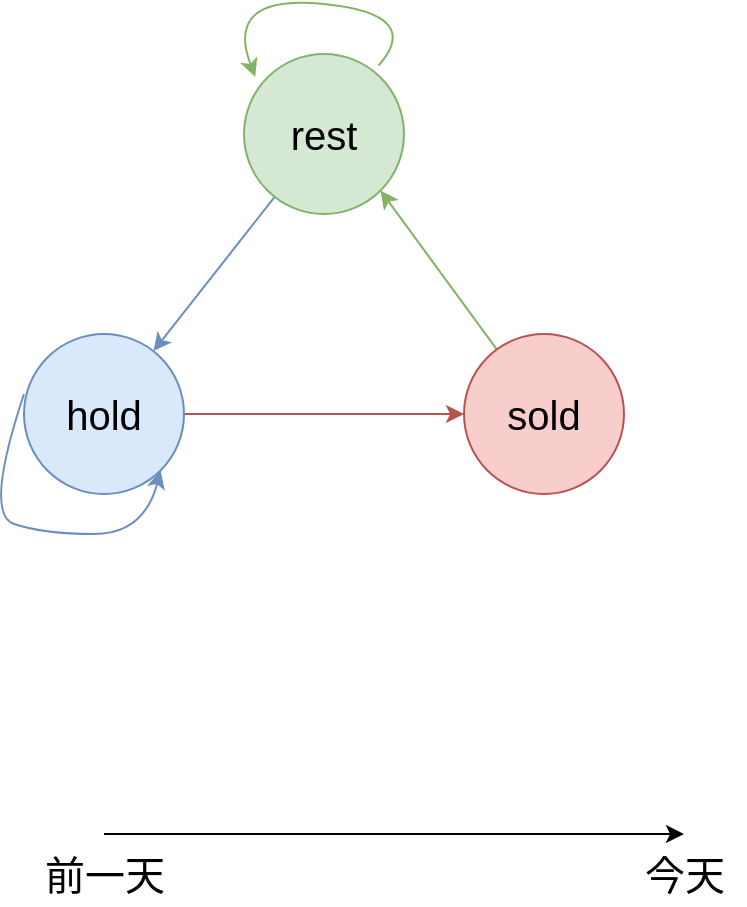 <mxfile version="16.5.6" type="github">
  <diagram id="056hW4QH7uWl78H2ZJDK" name="Page-1">
    <mxGraphModel dx="1550" dy="867" grid="1" gridSize="10" guides="1" tooltips="1" connect="1" arrows="1" fold="1" page="1" pageScale="1" pageWidth="827" pageHeight="1169" math="0" shadow="0">
      <root>
        <mxCell id="0" />
        <mxCell id="1" parent="0" />
        <mxCell id="nDP3Mw16PnsZ0yx1nD3o-14" style="edgeStyle=none;rounded=0;orthogonalLoop=1;jettySize=auto;html=1;fontSize=20;fillColor=#dae8fc;strokeColor=#6c8ebf;" edge="1" parent="1" source="nDP3Mw16PnsZ0yx1nD3o-1" target="nDP3Mw16PnsZ0yx1nD3o-2">
          <mxGeometry relative="1" as="geometry" />
        </mxCell>
        <mxCell id="nDP3Mw16PnsZ0yx1nD3o-1" value="&lt;font style=&quot;font-size: 20px&quot;&gt;rest&lt;/font&gt;" style="ellipse;whiteSpace=wrap;html=1;aspect=fixed;fillColor=#d5e8d4;strokeColor=#82b366;" vertex="1" parent="1">
          <mxGeometry x="350" y="210" width="80" height="80" as="geometry" />
        </mxCell>
        <mxCell id="nDP3Mw16PnsZ0yx1nD3o-16" style="edgeStyle=none;rounded=0;orthogonalLoop=1;jettySize=auto;html=1;entryX=0;entryY=0.5;entryDx=0;entryDy=0;fontSize=20;fillColor=#f8cecc;strokeColor=#b85450;" edge="1" parent="1" source="nDP3Mw16PnsZ0yx1nD3o-2" target="nDP3Mw16PnsZ0yx1nD3o-3">
          <mxGeometry relative="1" as="geometry" />
        </mxCell>
        <mxCell id="nDP3Mw16PnsZ0yx1nD3o-2" value="&lt;font style=&quot;font-size: 20px&quot;&gt;hold&lt;/font&gt;" style="ellipse;whiteSpace=wrap;html=1;aspect=fixed;fillColor=#dae8fc;strokeColor=#6c8ebf;" vertex="1" parent="1">
          <mxGeometry x="240" y="350" width="80" height="80" as="geometry" />
        </mxCell>
        <mxCell id="nDP3Mw16PnsZ0yx1nD3o-17" style="edgeStyle=none;rounded=0;orthogonalLoop=1;jettySize=auto;html=1;entryX=1;entryY=1;entryDx=0;entryDy=0;fontSize=20;fillColor=#d5e8d4;strokeColor=#82b366;" edge="1" parent="1" source="nDP3Mw16PnsZ0yx1nD3o-3" target="nDP3Mw16PnsZ0yx1nD3o-1">
          <mxGeometry relative="1" as="geometry" />
        </mxCell>
        <mxCell id="nDP3Mw16PnsZ0yx1nD3o-3" value="&lt;font style=&quot;font-size: 20px&quot;&gt;sold&lt;/font&gt;" style="ellipse;whiteSpace=wrap;html=1;aspect=fixed;fillColor=#f8cecc;strokeColor=#b85450;" vertex="1" parent="1">
          <mxGeometry x="460" y="350" width="80" height="80" as="geometry" />
        </mxCell>
        <mxCell id="nDP3Mw16PnsZ0yx1nD3o-9" value="" style="curved=1;endArrow=classic;html=1;rounded=0;fontSize=20;exitX=0.84;exitY=0.073;exitDx=0;exitDy=0;exitPerimeter=0;entryX=0.07;entryY=0.143;entryDx=0;entryDy=0;entryPerimeter=0;fillColor=#d5e8d4;strokeColor=#82b366;" edge="1" parent="1" source="nDP3Mw16PnsZ0yx1nD3o-1" target="nDP3Mw16PnsZ0yx1nD3o-1">
          <mxGeometry width="50" height="50" relative="1" as="geometry">
            <mxPoint x="410" y="200" as="sourcePoint" />
            <mxPoint x="460" y="150" as="targetPoint" />
            <Array as="points">
              <mxPoint x="440" y="190" />
              <mxPoint x="340" y="180" />
            </Array>
          </mxGeometry>
        </mxCell>
        <mxCell id="nDP3Mw16PnsZ0yx1nD3o-10" value="" style="endArrow=classic;html=1;rounded=0;fontSize=20;curved=1;" edge="1" parent="1">
          <mxGeometry width="50" height="50" relative="1" as="geometry">
            <mxPoint x="280" y="600" as="sourcePoint" />
            <mxPoint x="570" y="600" as="targetPoint" />
          </mxGeometry>
        </mxCell>
        <mxCell id="nDP3Mw16PnsZ0yx1nD3o-11" value="前一天" style="text;html=1;align=center;verticalAlign=middle;resizable=0;points=[];autosize=1;strokeColor=none;fillColor=none;fontSize=20;" vertex="1" parent="1">
          <mxGeometry x="240" y="605" width="80" height="30" as="geometry" />
        </mxCell>
        <mxCell id="nDP3Mw16PnsZ0yx1nD3o-12" value="今天" style="text;html=1;align=center;verticalAlign=middle;resizable=0;points=[];autosize=1;strokeColor=none;fillColor=none;fontSize=20;" vertex="1" parent="1">
          <mxGeometry x="540" y="605" width="60" height="30" as="geometry" />
        </mxCell>
        <mxCell id="nDP3Mw16PnsZ0yx1nD3o-15" value="" style="curved=1;endArrow=classic;html=1;rounded=0;fontSize=20;entryX=1;entryY=1;entryDx=0;entryDy=0;fillColor=#dae8fc;strokeColor=#6c8ebf;" edge="1" parent="1" target="nDP3Mw16PnsZ0yx1nD3o-2">
          <mxGeometry width="50" height="50" relative="1" as="geometry">
            <mxPoint x="240" y="380" as="sourcePoint" />
            <mxPoint x="300" y="430" as="targetPoint" />
            <Array as="points">
              <mxPoint x="220" y="440" />
              <mxPoint x="250" y="450" />
              <mxPoint x="300" y="450" />
            </Array>
          </mxGeometry>
        </mxCell>
      </root>
    </mxGraphModel>
  </diagram>
</mxfile>
